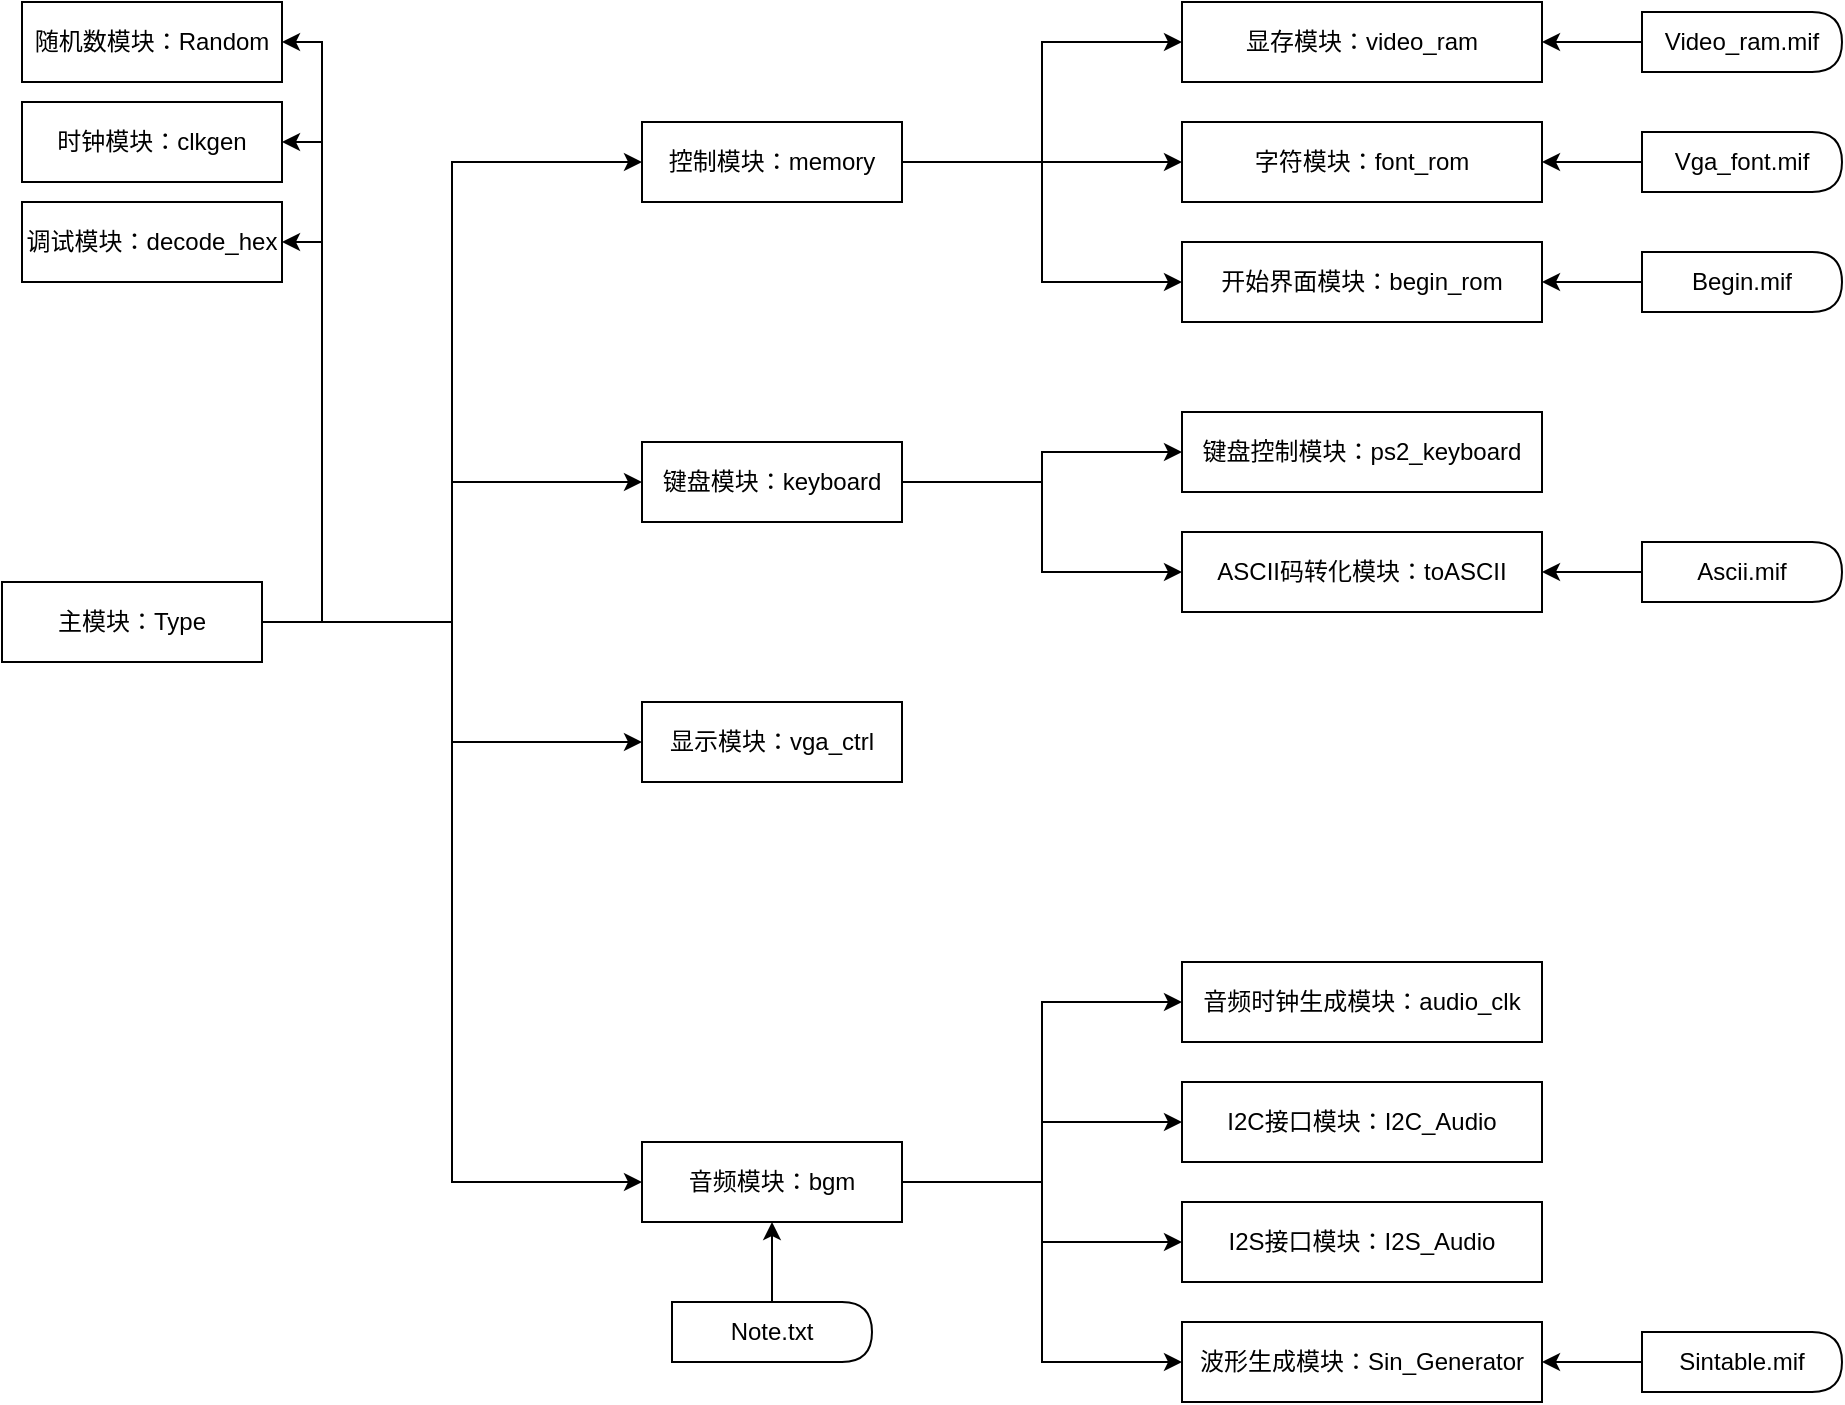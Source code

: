 <mxfile version="13.9.9" type="device"><diagram id="5W2cYk-rChkp2PJdamey" name="第 1 页"><mxGraphModel dx="2582" dy="828" grid="1" gridSize="10" guides="1" tooltips="1" connect="1" arrows="1" fold="1" page="1" pageScale="1" pageWidth="827" pageHeight="1169" math="0" shadow="0"><root><mxCell id="0"/><mxCell id="1" parent="0"/><mxCell id="7GlobqUuSzPTWSRKgj5M-33" style="edgeStyle=orthogonalEdgeStyle;rounded=0;orthogonalLoop=1;jettySize=auto;html=1;exitX=1;exitY=0.5;exitDx=0;exitDy=0;entryX=0;entryY=0.5;entryDx=0;entryDy=0;" edge="1" parent="1" source="7GlobqUuSzPTWSRKgj5M-4" target="7GlobqUuSzPTWSRKgj5M-7"><mxGeometry relative="1" as="geometry"/></mxCell><mxCell id="7GlobqUuSzPTWSRKgj5M-34" style="edgeStyle=orthogonalEdgeStyle;rounded=0;orthogonalLoop=1;jettySize=auto;html=1;exitX=1;exitY=0.5;exitDx=0;exitDy=0;entryX=0;entryY=0.5;entryDx=0;entryDy=0;" edge="1" parent="1" source="7GlobqUuSzPTWSRKgj5M-4" target="7GlobqUuSzPTWSRKgj5M-8"><mxGeometry relative="1" as="geometry"/></mxCell><mxCell id="7GlobqUuSzPTWSRKgj5M-35" style="edgeStyle=orthogonalEdgeStyle;rounded=0;orthogonalLoop=1;jettySize=auto;html=1;exitX=1;exitY=0.5;exitDx=0;exitDy=0;entryX=0;entryY=0.5;entryDx=0;entryDy=0;" edge="1" parent="1" source="7GlobqUuSzPTWSRKgj5M-4" target="7GlobqUuSzPTWSRKgj5M-9"><mxGeometry relative="1" as="geometry"/></mxCell><mxCell id="7GlobqUuSzPTWSRKgj5M-38" style="edgeStyle=orthogonalEdgeStyle;rounded=0;orthogonalLoop=1;jettySize=auto;html=1;exitX=1;exitY=0.5;exitDx=0;exitDy=0;entryX=0;entryY=0.5;entryDx=0;entryDy=0;" edge="1" parent="1" source="7GlobqUuSzPTWSRKgj5M-4" target="7GlobqUuSzPTWSRKgj5M-10"><mxGeometry relative="1" as="geometry"/></mxCell><mxCell id="7GlobqUuSzPTWSRKgj5M-51" style="edgeStyle=orthogonalEdgeStyle;rounded=0;orthogonalLoop=1;jettySize=auto;html=1;exitX=1;exitY=0.5;exitDx=0;exitDy=0;entryX=1;entryY=0.5;entryDx=0;entryDy=0;" edge="1" parent="1" source="7GlobqUuSzPTWSRKgj5M-4" target="7GlobqUuSzPTWSRKgj5M-19"><mxGeometry relative="1" as="geometry"/></mxCell><mxCell id="7GlobqUuSzPTWSRKgj5M-52" style="edgeStyle=orthogonalEdgeStyle;rounded=0;orthogonalLoop=1;jettySize=auto;html=1;exitX=1;exitY=0.5;exitDx=0;exitDy=0;entryX=1;entryY=0.5;entryDx=0;entryDy=0;" edge="1" parent="1" source="7GlobqUuSzPTWSRKgj5M-4" target="7GlobqUuSzPTWSRKgj5M-18"><mxGeometry relative="1" as="geometry"/></mxCell><mxCell id="7GlobqUuSzPTWSRKgj5M-53" style="edgeStyle=orthogonalEdgeStyle;rounded=0;orthogonalLoop=1;jettySize=auto;html=1;exitX=1;exitY=0.5;exitDx=0;exitDy=0;entryX=1;entryY=0.5;entryDx=0;entryDy=0;" edge="1" parent="1" source="7GlobqUuSzPTWSRKgj5M-4" target="7GlobqUuSzPTWSRKgj5M-17"><mxGeometry relative="1" as="geometry"/></mxCell><mxCell id="7GlobqUuSzPTWSRKgj5M-4" value="主模块：Type" style="rounded=0;whiteSpace=wrap;html=1;" vertex="1" parent="1"><mxGeometry x="-170" y="670" width="130" height="40" as="geometry"/></mxCell><mxCell id="7GlobqUuSzPTWSRKgj5M-45" style="edgeStyle=orthogonalEdgeStyle;rounded=0;orthogonalLoop=1;jettySize=auto;html=1;exitX=1;exitY=0.5;exitDx=0;exitDy=0;entryX=0;entryY=0.5;entryDx=0;entryDy=0;" edge="1" parent="1" source="7GlobqUuSzPTWSRKgj5M-7" target="7GlobqUuSzPTWSRKgj5M-39"><mxGeometry relative="1" as="geometry"/></mxCell><mxCell id="7GlobqUuSzPTWSRKgj5M-46" style="edgeStyle=orthogonalEdgeStyle;rounded=0;orthogonalLoop=1;jettySize=auto;html=1;exitX=1;exitY=0.5;exitDx=0;exitDy=0;" edge="1" parent="1" source="7GlobqUuSzPTWSRKgj5M-7" target="7GlobqUuSzPTWSRKgj5M-40"><mxGeometry relative="1" as="geometry"/></mxCell><mxCell id="7GlobqUuSzPTWSRKgj5M-47" style="edgeStyle=orthogonalEdgeStyle;rounded=0;orthogonalLoop=1;jettySize=auto;html=1;exitX=1;exitY=0.5;exitDx=0;exitDy=0;entryX=0;entryY=0.5;entryDx=0;entryDy=0;" edge="1" parent="1" source="7GlobqUuSzPTWSRKgj5M-7" target="7GlobqUuSzPTWSRKgj5M-41"><mxGeometry relative="1" as="geometry"/></mxCell><mxCell id="7GlobqUuSzPTWSRKgj5M-7" value="控制模块：memory" style="rounded=0;whiteSpace=wrap;html=1;" vertex="1" parent="1"><mxGeometry x="150" y="440" width="130" height="40" as="geometry"/></mxCell><mxCell id="7GlobqUuSzPTWSRKgj5M-31" style="edgeStyle=orthogonalEdgeStyle;rounded=0;orthogonalLoop=1;jettySize=auto;html=1;exitX=1;exitY=0.5;exitDx=0;exitDy=0;entryX=0;entryY=0.5;entryDx=0;entryDy=0;" edge="1" parent="1" source="7GlobqUuSzPTWSRKgj5M-8" target="7GlobqUuSzPTWSRKgj5M-30"><mxGeometry relative="1" as="geometry"/></mxCell><mxCell id="7GlobqUuSzPTWSRKgj5M-32" style="edgeStyle=orthogonalEdgeStyle;rounded=0;orthogonalLoop=1;jettySize=auto;html=1;exitX=1;exitY=0.5;exitDx=0;exitDy=0;entryX=0;entryY=0.5;entryDx=0;entryDy=0;" edge="1" parent="1" source="7GlobqUuSzPTWSRKgj5M-8" target="7GlobqUuSzPTWSRKgj5M-29"><mxGeometry relative="1" as="geometry"/></mxCell><mxCell id="7GlobqUuSzPTWSRKgj5M-8" value="键盘模块：keyboard" style="rounded=0;whiteSpace=wrap;html=1;" vertex="1" parent="1"><mxGeometry x="150" y="600" width="130" height="40" as="geometry"/></mxCell><mxCell id="7GlobqUuSzPTWSRKgj5M-9" value="显示模块：vga_ctrl" style="rounded=0;whiteSpace=wrap;html=1;" vertex="1" parent="1"><mxGeometry x="150" y="730" width="130" height="40" as="geometry"/></mxCell><mxCell id="7GlobqUuSzPTWSRKgj5M-26" style="edgeStyle=orthogonalEdgeStyle;rounded=0;orthogonalLoop=1;jettySize=auto;html=1;exitX=1;exitY=0.5;exitDx=0;exitDy=0;entryX=0;entryY=0.5;entryDx=0;entryDy=0;" edge="1" parent="1" source="7GlobqUuSzPTWSRKgj5M-10" target="7GlobqUuSzPTWSRKgj5M-22"><mxGeometry relative="1" as="geometry"/></mxCell><mxCell id="7GlobqUuSzPTWSRKgj5M-27" style="edgeStyle=orthogonalEdgeStyle;rounded=0;orthogonalLoop=1;jettySize=auto;html=1;exitX=1;exitY=0.5;exitDx=0;exitDy=0;entryX=0;entryY=0.5;entryDx=0;entryDy=0;" edge="1" parent="1" source="7GlobqUuSzPTWSRKgj5M-10" target="7GlobqUuSzPTWSRKgj5M-21"><mxGeometry relative="1" as="geometry"/></mxCell><mxCell id="7GlobqUuSzPTWSRKgj5M-28" style="edgeStyle=orthogonalEdgeStyle;rounded=0;orthogonalLoop=1;jettySize=auto;html=1;exitX=1;exitY=0.5;exitDx=0;exitDy=0;entryX=0;entryY=0.5;entryDx=0;entryDy=0;" edge="1" parent="1" source="7GlobqUuSzPTWSRKgj5M-10" target="7GlobqUuSzPTWSRKgj5M-24"><mxGeometry relative="1" as="geometry"/></mxCell><mxCell id="7GlobqUuSzPTWSRKgj5M-37" style="edgeStyle=orthogonalEdgeStyle;rounded=0;orthogonalLoop=1;jettySize=auto;html=1;exitX=1;exitY=0.5;exitDx=0;exitDy=0;entryX=0;entryY=0.5;entryDx=0;entryDy=0;" edge="1" parent="1" source="7GlobqUuSzPTWSRKgj5M-10" target="7GlobqUuSzPTWSRKgj5M-23"><mxGeometry relative="1" as="geometry"/></mxCell><mxCell id="7GlobqUuSzPTWSRKgj5M-10" value="音频模块：bgm" style="rounded=0;whiteSpace=wrap;html=1;" vertex="1" parent="1"><mxGeometry x="150" y="950" width="130" height="40" as="geometry"/></mxCell><mxCell id="7GlobqUuSzPTWSRKgj5M-17" value="随机数模块：Random" style="rounded=0;whiteSpace=wrap;html=1;" vertex="1" parent="1"><mxGeometry x="-160" y="380" width="130" height="40" as="geometry"/></mxCell><mxCell id="7GlobqUuSzPTWSRKgj5M-18" value="时钟模块：clkgen" style="rounded=0;whiteSpace=wrap;html=1;" vertex="1" parent="1"><mxGeometry x="-160" y="430" width="130" height="40" as="geometry"/></mxCell><mxCell id="7GlobqUuSzPTWSRKgj5M-19" value="调试模块：decode_hex" style="rounded=0;whiteSpace=wrap;html=1;" vertex="1" parent="1"><mxGeometry x="-160" y="480" width="130" height="40" as="geometry"/></mxCell><mxCell id="7GlobqUuSzPTWSRKgj5M-21" value="音频时钟生成模块：audio_clk" style="rounded=0;whiteSpace=wrap;html=1;" vertex="1" parent="1"><mxGeometry x="420" y="860" width="180" height="40" as="geometry"/></mxCell><mxCell id="7GlobqUuSzPTWSRKgj5M-22" value="I2C接口模块：I2C_Audio" style="rounded=0;whiteSpace=wrap;html=1;" vertex="1" parent="1"><mxGeometry x="420" y="920" width="180" height="40" as="geometry"/></mxCell><mxCell id="7GlobqUuSzPTWSRKgj5M-23" value="I2S接口模块：I2S_Audio" style="rounded=0;whiteSpace=wrap;html=1;" vertex="1" parent="1"><mxGeometry x="420" y="980" width="180" height="40" as="geometry"/></mxCell><mxCell id="7GlobqUuSzPTWSRKgj5M-24" value="波形生成模块：Sin_Generator" style="rounded=0;whiteSpace=wrap;html=1;" vertex="1" parent="1"><mxGeometry x="420" y="1040" width="180" height="40" as="geometry"/></mxCell><mxCell id="7GlobqUuSzPTWSRKgj5M-29" value="键盘控制模块：ps2_keyboard" style="rounded=0;whiteSpace=wrap;html=1;" vertex="1" parent="1"><mxGeometry x="420" y="585" width="180" height="40" as="geometry"/></mxCell><mxCell id="7GlobqUuSzPTWSRKgj5M-30" value="ASCII码转化模块：toASCII" style="rounded=0;whiteSpace=wrap;html=1;" vertex="1" parent="1"><mxGeometry x="420" y="645" width="180" height="40" as="geometry"/></mxCell><mxCell id="7GlobqUuSzPTWSRKgj5M-39" value="显存模块：video_ram" style="rounded=0;whiteSpace=wrap;html=1;" vertex="1" parent="1"><mxGeometry x="420" y="380" width="180" height="40" as="geometry"/></mxCell><mxCell id="7GlobqUuSzPTWSRKgj5M-40" value="字符模块：font_rom" style="rounded=0;whiteSpace=wrap;html=1;" vertex="1" parent="1"><mxGeometry x="420" y="440" width="180" height="40" as="geometry"/></mxCell><mxCell id="7GlobqUuSzPTWSRKgj5M-41" value="开始界面模块：begin_rom" style="rounded=0;whiteSpace=wrap;html=1;" vertex="1" parent="1"><mxGeometry x="420" y="500" width="180" height="40" as="geometry"/></mxCell><mxCell id="7GlobqUuSzPTWSRKgj5M-57" style="edgeStyle=orthogonalEdgeStyle;rounded=0;orthogonalLoop=1;jettySize=auto;html=1;entryX=1;entryY=0.5;entryDx=0;entryDy=0;" edge="1" parent="1" source="7GlobqUuSzPTWSRKgj5M-56" target="7GlobqUuSzPTWSRKgj5M-30"><mxGeometry relative="1" as="geometry"/></mxCell><mxCell id="7GlobqUuSzPTWSRKgj5M-56" value="Ascii.mif" style="shape=delay;whiteSpace=wrap;html=1;" vertex="1" parent="1"><mxGeometry x="650" y="650" width="100" height="30" as="geometry"/></mxCell><mxCell id="7GlobqUuSzPTWSRKgj5M-59" style="edgeStyle=orthogonalEdgeStyle;rounded=0;orthogonalLoop=1;jettySize=auto;html=1;entryX=1;entryY=0.5;entryDx=0;entryDy=0;" edge="1" parent="1" source="7GlobqUuSzPTWSRKgj5M-58" target="7GlobqUuSzPTWSRKgj5M-24"><mxGeometry relative="1" as="geometry"/></mxCell><mxCell id="7GlobqUuSzPTWSRKgj5M-58" value="Sintable.mif" style="shape=delay;whiteSpace=wrap;html=1;" vertex="1" parent="1"><mxGeometry x="650" y="1045" width="100" height="30" as="geometry"/></mxCell><mxCell id="7GlobqUuSzPTWSRKgj5M-61" style="edgeStyle=orthogonalEdgeStyle;rounded=0;orthogonalLoop=1;jettySize=auto;html=1;entryX=0.5;entryY=1;entryDx=0;entryDy=0;" edge="1" parent="1" source="7GlobqUuSzPTWSRKgj5M-60" target="7GlobqUuSzPTWSRKgj5M-10"><mxGeometry relative="1" as="geometry"/></mxCell><mxCell id="7GlobqUuSzPTWSRKgj5M-60" value="Note.txt" style="shape=delay;whiteSpace=wrap;html=1;" vertex="1" parent="1"><mxGeometry x="165" y="1030" width="100" height="30" as="geometry"/></mxCell><mxCell id="7GlobqUuSzPTWSRKgj5M-63" style="edgeStyle=orthogonalEdgeStyle;rounded=0;orthogonalLoop=1;jettySize=auto;html=1;" edge="1" parent="1" source="7GlobqUuSzPTWSRKgj5M-62" target="7GlobqUuSzPTWSRKgj5M-40"><mxGeometry relative="1" as="geometry"/></mxCell><mxCell id="7GlobqUuSzPTWSRKgj5M-62" value="Vga_font.mif" style="shape=delay;whiteSpace=wrap;html=1;" vertex="1" parent="1"><mxGeometry x="650" y="445" width="100" height="30" as="geometry"/></mxCell><mxCell id="7GlobqUuSzPTWSRKgj5M-65" style="edgeStyle=orthogonalEdgeStyle;rounded=0;orthogonalLoop=1;jettySize=auto;html=1;entryX=1;entryY=0.5;entryDx=0;entryDy=0;" edge="1" parent="1" source="7GlobqUuSzPTWSRKgj5M-64" target="7GlobqUuSzPTWSRKgj5M-39"><mxGeometry relative="1" as="geometry"/></mxCell><mxCell id="7GlobqUuSzPTWSRKgj5M-64" value="Video_ram.mif" style="shape=delay;whiteSpace=wrap;html=1;" vertex="1" parent="1"><mxGeometry x="650" y="385" width="100" height="30" as="geometry"/></mxCell><mxCell id="7GlobqUuSzPTWSRKgj5M-67" style="edgeStyle=orthogonalEdgeStyle;rounded=0;orthogonalLoop=1;jettySize=auto;html=1;entryX=1;entryY=0.5;entryDx=0;entryDy=0;" edge="1" parent="1" source="7GlobqUuSzPTWSRKgj5M-66" target="7GlobqUuSzPTWSRKgj5M-41"><mxGeometry relative="1" as="geometry"/></mxCell><mxCell id="7GlobqUuSzPTWSRKgj5M-66" value="Begin.mif" style="shape=delay;whiteSpace=wrap;html=1;" vertex="1" parent="1"><mxGeometry x="650" y="505" width="100" height="30" as="geometry"/></mxCell></root></mxGraphModel></diagram></mxfile>